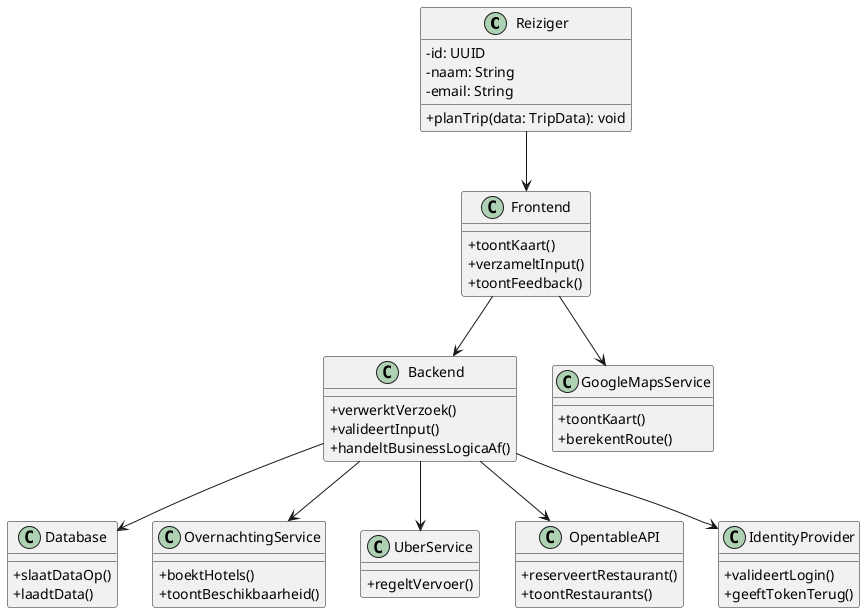 @startuml
skinparam classAttributeIconSize 0

class Reiziger {
  - id: UUID
  - naam: String
  - email: String
  + planTrip(data: TripData): void
}

class Frontend {
  + toontKaart()
  + verzameltInput()
  + toontFeedback()
}

class Backend {
  + verwerktVerzoek()
  + valideertInput()
  + handeltBusinessLogicaAf()
}

class Database {
  + slaatDataOp()
  + laadtData()
}

class OvernachtingService {
  + boektHotels()
  + toontBeschikbaarheid()
}

class UberService {
  + regeltVervoer()
}

class OpentableAPI {
  + reserveertRestaurant()
  + toontRestaurants()
}

class IdentityProvider {
  + valideertLogin()
  + geeftTokenTerug()
}

class GoogleMapsService {
  + toontKaart()
  + berekentRoute()
}

Reiziger --> Frontend
Frontend --> Backend
Frontend --> GoogleMapsService
Backend --> Database
Backend --> OvernachtingService
Backend --> UberService
Backend --> OpentableAPI
Backend --> IdentityProvider

@enduml
